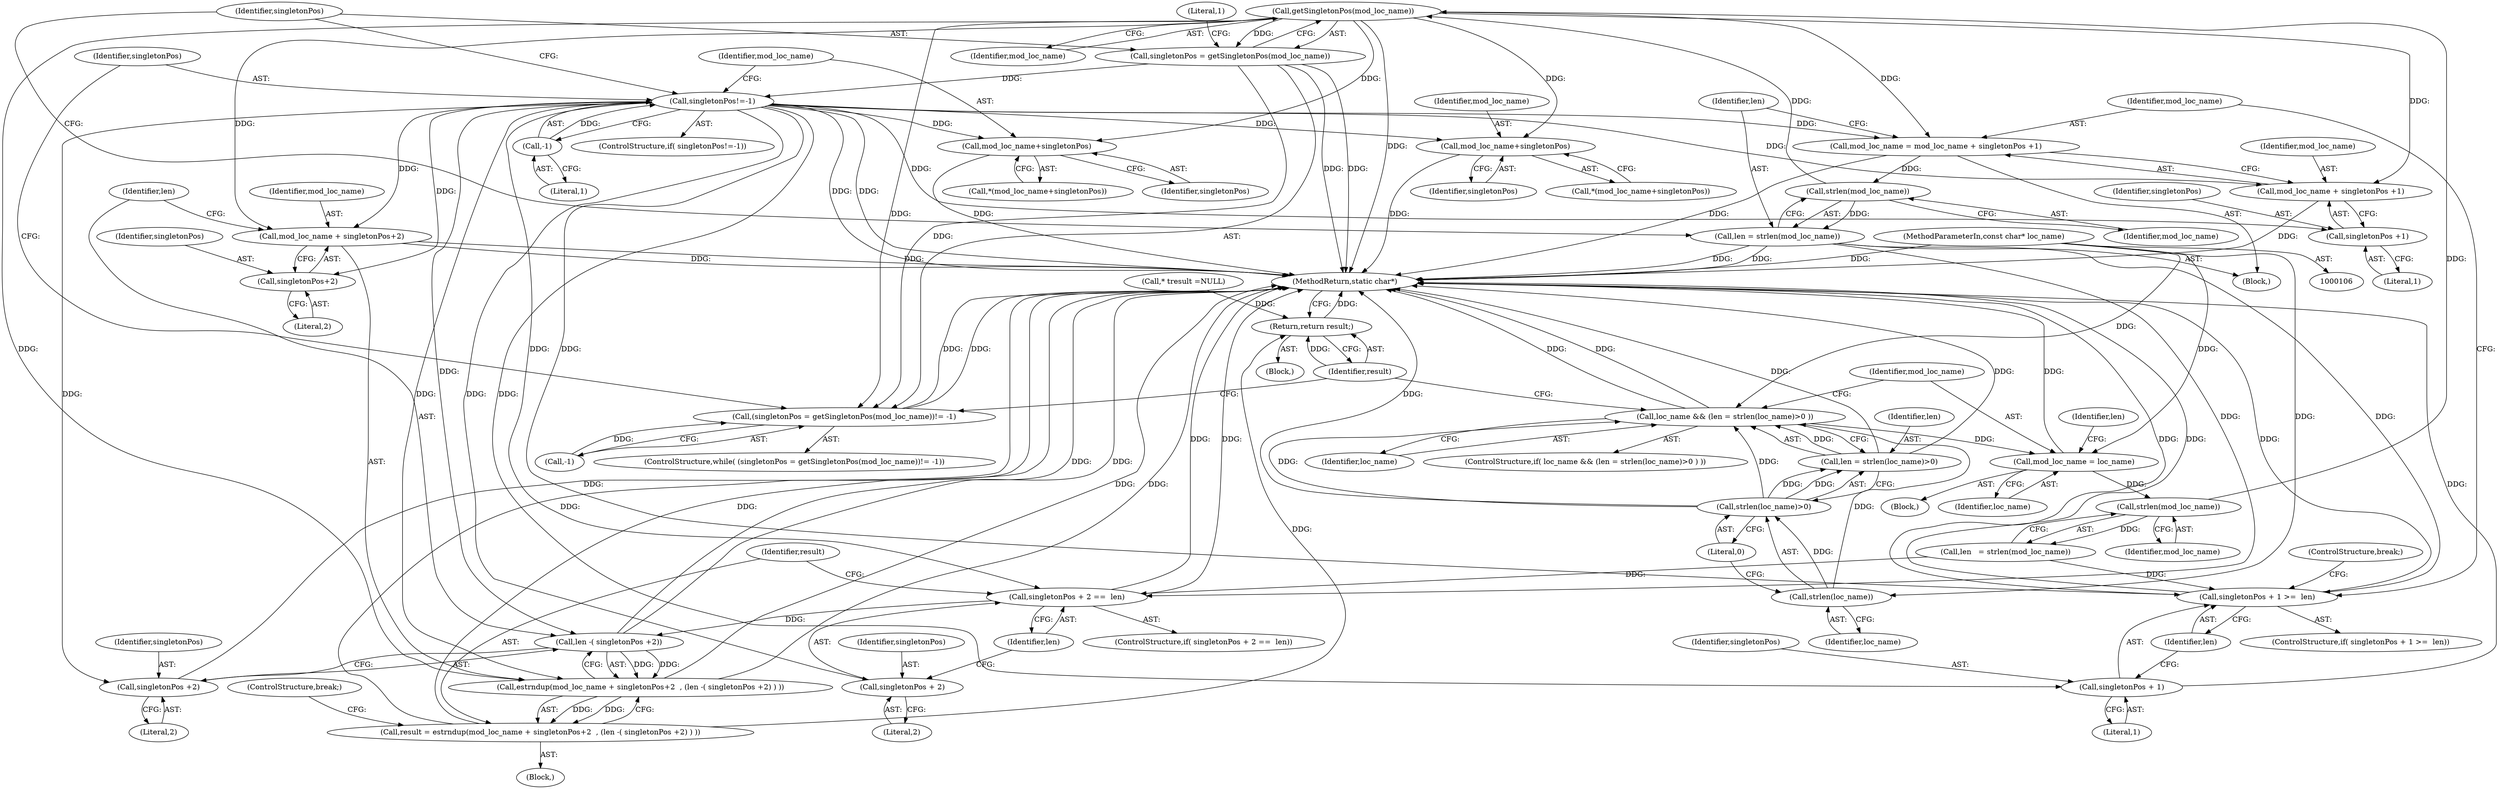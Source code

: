 digraph "0_php-src_97eff7eb57fc2320c267a949cffd622c38712484?w=1_24@pointer" {
"1000146" [label="(Call,getSingletonPos(mod_loc_name))"];
"1000216" [label="(Call,strlen(mod_loc_name))"];
"1000207" [label="(Call,mod_loc_name = mod_loc_name + singletonPos +1)"];
"1000146" [label="(Call,getSingletonPos(mod_loc_name))"];
"1000140" [label="(Call,strlen(mod_loc_name))"];
"1000135" [label="(Call,mod_loc_name = loc_name)"];
"1000126" [label="(Call,loc_name && (len = strlen(loc_name)>0 ))"];
"1000131" [label="(Call,strlen(loc_name))"];
"1000107" [label="(MethodParameterIn,const char* loc_name)"];
"1000128" [label="(Call,len = strlen(loc_name)>0)"];
"1000130" [label="(Call,strlen(loc_name)>0)"];
"1000152" [label="(Call,singletonPos!=-1)"];
"1000144" [label="(Call,singletonPos = getSingletonPos(mod_loc_name))"];
"1000154" [label="(Call,-1)"];
"1000143" [label="(Call,(singletonPos = getSingletonPos(mod_loc_name))!= -1)"];
"1000161" [label="(Call,mod_loc_name+singletonPos)"];
"1000167" [label="(Call,mod_loc_name+singletonPos)"];
"1000173" [label="(Call,singletonPos + 2 ==  len)"];
"1000189" [label="(Call,len -( singletonPos +2))"];
"1000183" [label="(Call,estrndup(mod_loc_name + singletonPos+2  , (len -( singletonPos +2) ) ))"];
"1000181" [label="(Call,result = estrndup(mod_loc_name + singletonPos+2  , (len -( singletonPos +2) ) ))"];
"1000218" [label="(Return,return result;)"];
"1000174" [label="(Call,singletonPos + 2)"];
"1000184" [label="(Call,mod_loc_name + singletonPos+2)"];
"1000186" [label="(Call,singletonPos+2)"];
"1000191" [label="(Call,singletonPos +2)"];
"1000198" [label="(Call,singletonPos + 1 >=  len)"];
"1000199" [label="(Call,singletonPos + 1)"];
"1000209" [label="(Call,mod_loc_name + singletonPos +1)"];
"1000214" [label="(Call,len = strlen(mod_loc_name))"];
"1000211" [label="(Call,singletonPos +1)"];
"1000135" [label="(Call,mod_loc_name = loc_name)"];
"1000219" [label="(Identifier,result)"];
"1000163" [label="(Identifier,singletonPos)"];
"1000191" [label="(Call,singletonPos +2)"];
"1000161" [label="(Call,mod_loc_name+singletonPos)"];
"1000213" [label="(Literal,1)"];
"1000176" [label="(Literal,2)"];
"1000199" [label="(Call,singletonPos + 1)"];
"1000107" [label="(MethodParameterIn,const char* loc_name)"];
"1000125" [label="(ControlStructure,if( loc_name && (len = strlen(loc_name)>0 ) ))"];
"1000192" [label="(Identifier,singletonPos)"];
"1000143" [label="(Call,(singletonPos = getSingletonPos(mod_loc_name))!= -1)"];
"1000154" [label="(Call,-1)"];
"1000134" [label="(Block,)"];
"1000172" [label="(ControlStructure,if( singletonPos + 2 ==  len))"];
"1000186" [label="(Call,singletonPos+2)"];
"1000147" [label="(Identifier,mod_loc_name)"];
"1000183" [label="(Call,estrndup(mod_loc_name + singletonPos+2  , (len -( singletonPos +2) ) ))"];
"1000212" [label="(Identifier,singletonPos)"];
"1000185" [label="(Identifier,mod_loc_name)"];
"1000166" [label="(Call,*(mod_loc_name+singletonPos))"];
"1000142" [label="(ControlStructure,while( (singletonPos = getSingletonPos(mod_loc_name))!= -1))"];
"1000127" [label="(Identifier,loc_name)"];
"1000132" [label="(Identifier,loc_name)"];
"1000177" [label="(Identifier,len)"];
"1000211" [label="(Call,singletonPos +1)"];
"1000148" [label="(Call,-1)"];
"1000140" [label="(Call,strlen(mod_loc_name))"];
"1000167" [label="(Call,mod_loc_name+singletonPos)"];
"1000131" [label="(Call,strlen(loc_name))"];
"1000174" [label="(Call,singletonPos + 2)"];
"1000149" [label="(Literal,1)"];
"1000184" [label="(Call,mod_loc_name + singletonPos+2)"];
"1000190" [label="(Identifier,len)"];
"1000182" [label="(Identifier,result)"];
"1000141" [label="(Identifier,mod_loc_name)"];
"1000151" [label="(ControlStructure,if( singletonPos!=-1))"];
"1000126" [label="(Call,loc_name && (len = strlen(loc_name)>0 ))"];
"1000139" [label="(Identifier,len)"];
"1000207" [label="(Call,mod_loc_name = mod_loc_name + singletonPos +1)"];
"1000160" [label="(Call,*(mod_loc_name+singletonPos))"];
"1000217" [label="(Identifier,mod_loc_name)"];
"1000138" [label="(Call,len   = strlen(mod_loc_name))"];
"1000129" [label="(Identifier,len)"];
"1000128" [label="(Call,len = strlen(loc_name)>0)"];
"1000187" [label="(Identifier,singletonPos)"];
"1000215" [label="(Identifier,len)"];
"1000201" [label="(Literal,1)"];
"1000130" [label="(Call,strlen(loc_name)>0)"];
"1000169" [label="(Identifier,singletonPos)"];
"1000189" [label="(Call,len -( singletonPos +2))"];
"1000209" [label="(Call,mod_loc_name + singletonPos +1)"];
"1000136" [label="(Identifier,mod_loc_name)"];
"1000168" [label="(Identifier,mod_loc_name)"];
"1000188" [label="(Literal,2)"];
"1000181" [label="(Call,result = estrndup(mod_loc_name + singletonPos+2  , (len -( singletonPos +2) ) ))"];
"1000200" [label="(Identifier,singletonPos)"];
"1000206" [label="(Block,)"];
"1000110" [label="(Call,* \tresult =NULL)"];
"1000220" [label="(MethodReturn,static char*)"];
"1000153" [label="(Identifier,singletonPos)"];
"1000218" [label="(Return,return result;)"];
"1000180" [label="(Block,)"];
"1000144" [label="(Call,singletonPos = getSingletonPos(mod_loc_name))"];
"1000137" [label="(Identifier,loc_name)"];
"1000202" [label="(Identifier,len)"];
"1000198" [label="(Call,singletonPos + 1 >=  len)"];
"1000197" [label="(ControlStructure,if( singletonPos + 1 >=  len))"];
"1000146" [label="(Call,getSingletonPos(mod_loc_name))"];
"1000175" [label="(Identifier,singletonPos)"];
"1000162" [label="(Identifier,mod_loc_name)"];
"1000155" [label="(Literal,1)"];
"1000194" [label="(ControlStructure,break;)"];
"1000108" [label="(Block,)"];
"1000204" [label="(ControlStructure,break;)"];
"1000214" [label="(Call,len = strlen(mod_loc_name))"];
"1000216" [label="(Call,strlen(mod_loc_name))"];
"1000210" [label="(Identifier,mod_loc_name)"];
"1000133" [label="(Literal,0)"];
"1000173" [label="(Call,singletonPos + 2 ==  len)"];
"1000208" [label="(Identifier,mod_loc_name)"];
"1000145" [label="(Identifier,singletonPos)"];
"1000193" [label="(Literal,2)"];
"1000152" [label="(Call,singletonPos!=-1)"];
"1000146" -> "1000144"  [label="AST: "];
"1000146" -> "1000147"  [label="CFG: "];
"1000147" -> "1000146"  [label="AST: "];
"1000144" -> "1000146"  [label="CFG: "];
"1000146" -> "1000220"  [label="DDG: "];
"1000146" -> "1000143"  [label="DDG: "];
"1000146" -> "1000144"  [label="DDG: "];
"1000216" -> "1000146"  [label="DDG: "];
"1000140" -> "1000146"  [label="DDG: "];
"1000146" -> "1000161"  [label="DDG: "];
"1000146" -> "1000167"  [label="DDG: "];
"1000146" -> "1000183"  [label="DDG: "];
"1000146" -> "1000184"  [label="DDG: "];
"1000146" -> "1000207"  [label="DDG: "];
"1000146" -> "1000209"  [label="DDG: "];
"1000216" -> "1000214"  [label="AST: "];
"1000216" -> "1000217"  [label="CFG: "];
"1000217" -> "1000216"  [label="AST: "];
"1000214" -> "1000216"  [label="CFG: "];
"1000216" -> "1000214"  [label="DDG: "];
"1000207" -> "1000216"  [label="DDG: "];
"1000207" -> "1000206"  [label="AST: "];
"1000207" -> "1000209"  [label="CFG: "];
"1000208" -> "1000207"  [label="AST: "];
"1000209" -> "1000207"  [label="AST: "];
"1000215" -> "1000207"  [label="CFG: "];
"1000207" -> "1000220"  [label="DDG: "];
"1000152" -> "1000207"  [label="DDG: "];
"1000140" -> "1000138"  [label="AST: "];
"1000140" -> "1000141"  [label="CFG: "];
"1000141" -> "1000140"  [label="AST: "];
"1000138" -> "1000140"  [label="CFG: "];
"1000140" -> "1000138"  [label="DDG: "];
"1000135" -> "1000140"  [label="DDG: "];
"1000135" -> "1000134"  [label="AST: "];
"1000135" -> "1000137"  [label="CFG: "];
"1000136" -> "1000135"  [label="AST: "];
"1000137" -> "1000135"  [label="AST: "];
"1000139" -> "1000135"  [label="CFG: "];
"1000135" -> "1000220"  [label="DDG: "];
"1000126" -> "1000135"  [label="DDG: "];
"1000107" -> "1000135"  [label="DDG: "];
"1000126" -> "1000125"  [label="AST: "];
"1000126" -> "1000127"  [label="CFG: "];
"1000126" -> "1000128"  [label="CFG: "];
"1000127" -> "1000126"  [label="AST: "];
"1000128" -> "1000126"  [label="AST: "];
"1000136" -> "1000126"  [label="CFG: "];
"1000219" -> "1000126"  [label="CFG: "];
"1000126" -> "1000220"  [label="DDG: "];
"1000126" -> "1000220"  [label="DDG: "];
"1000131" -> "1000126"  [label="DDG: "];
"1000107" -> "1000126"  [label="DDG: "];
"1000128" -> "1000126"  [label="DDG: "];
"1000130" -> "1000126"  [label="DDG: "];
"1000130" -> "1000126"  [label="DDG: "];
"1000131" -> "1000130"  [label="AST: "];
"1000131" -> "1000132"  [label="CFG: "];
"1000132" -> "1000131"  [label="AST: "];
"1000133" -> "1000131"  [label="CFG: "];
"1000131" -> "1000130"  [label="DDG: "];
"1000107" -> "1000131"  [label="DDG: "];
"1000107" -> "1000106"  [label="AST: "];
"1000107" -> "1000220"  [label="DDG: "];
"1000128" -> "1000130"  [label="CFG: "];
"1000129" -> "1000128"  [label="AST: "];
"1000130" -> "1000128"  [label="AST: "];
"1000128" -> "1000220"  [label="DDG: "];
"1000128" -> "1000220"  [label="DDG: "];
"1000130" -> "1000128"  [label="DDG: "];
"1000130" -> "1000128"  [label="DDG: "];
"1000130" -> "1000133"  [label="CFG: "];
"1000133" -> "1000130"  [label="AST: "];
"1000130" -> "1000220"  [label="DDG: "];
"1000152" -> "1000151"  [label="AST: "];
"1000152" -> "1000154"  [label="CFG: "];
"1000153" -> "1000152"  [label="AST: "];
"1000154" -> "1000152"  [label="AST: "];
"1000145" -> "1000152"  [label="CFG: "];
"1000162" -> "1000152"  [label="CFG: "];
"1000152" -> "1000220"  [label="DDG: "];
"1000152" -> "1000220"  [label="DDG: "];
"1000144" -> "1000152"  [label="DDG: "];
"1000154" -> "1000152"  [label="DDG: "];
"1000152" -> "1000161"  [label="DDG: "];
"1000152" -> "1000167"  [label="DDG: "];
"1000152" -> "1000173"  [label="DDG: "];
"1000152" -> "1000174"  [label="DDG: "];
"1000152" -> "1000183"  [label="DDG: "];
"1000152" -> "1000184"  [label="DDG: "];
"1000152" -> "1000186"  [label="DDG: "];
"1000152" -> "1000189"  [label="DDG: "];
"1000152" -> "1000191"  [label="DDG: "];
"1000152" -> "1000198"  [label="DDG: "];
"1000152" -> "1000199"  [label="DDG: "];
"1000152" -> "1000209"  [label="DDG: "];
"1000152" -> "1000211"  [label="DDG: "];
"1000144" -> "1000143"  [label="AST: "];
"1000145" -> "1000144"  [label="AST: "];
"1000149" -> "1000144"  [label="CFG: "];
"1000144" -> "1000220"  [label="DDG: "];
"1000144" -> "1000220"  [label="DDG: "];
"1000144" -> "1000143"  [label="DDG: "];
"1000154" -> "1000155"  [label="CFG: "];
"1000155" -> "1000154"  [label="AST: "];
"1000143" -> "1000142"  [label="AST: "];
"1000143" -> "1000148"  [label="CFG: "];
"1000148" -> "1000143"  [label="AST: "];
"1000153" -> "1000143"  [label="CFG: "];
"1000219" -> "1000143"  [label="CFG: "];
"1000143" -> "1000220"  [label="DDG: "];
"1000143" -> "1000220"  [label="DDG: "];
"1000148" -> "1000143"  [label="DDG: "];
"1000161" -> "1000160"  [label="AST: "];
"1000161" -> "1000163"  [label="CFG: "];
"1000162" -> "1000161"  [label="AST: "];
"1000163" -> "1000161"  [label="AST: "];
"1000160" -> "1000161"  [label="CFG: "];
"1000161" -> "1000220"  [label="DDG: "];
"1000167" -> "1000166"  [label="AST: "];
"1000167" -> "1000169"  [label="CFG: "];
"1000168" -> "1000167"  [label="AST: "];
"1000169" -> "1000167"  [label="AST: "];
"1000166" -> "1000167"  [label="CFG: "];
"1000167" -> "1000220"  [label="DDG: "];
"1000173" -> "1000172"  [label="AST: "];
"1000173" -> "1000177"  [label="CFG: "];
"1000174" -> "1000173"  [label="AST: "];
"1000177" -> "1000173"  [label="AST: "];
"1000182" -> "1000173"  [label="CFG: "];
"1000173" -> "1000220"  [label="DDG: "];
"1000173" -> "1000220"  [label="DDG: "];
"1000138" -> "1000173"  [label="DDG: "];
"1000214" -> "1000173"  [label="DDG: "];
"1000173" -> "1000189"  [label="DDG: "];
"1000189" -> "1000183"  [label="AST: "];
"1000189" -> "1000191"  [label="CFG: "];
"1000190" -> "1000189"  [label="AST: "];
"1000191" -> "1000189"  [label="AST: "];
"1000183" -> "1000189"  [label="CFG: "];
"1000189" -> "1000220"  [label="DDG: "];
"1000189" -> "1000220"  [label="DDG: "];
"1000189" -> "1000183"  [label="DDG: "];
"1000189" -> "1000183"  [label="DDG: "];
"1000183" -> "1000181"  [label="AST: "];
"1000184" -> "1000183"  [label="AST: "];
"1000181" -> "1000183"  [label="CFG: "];
"1000183" -> "1000220"  [label="DDG: "];
"1000183" -> "1000220"  [label="DDG: "];
"1000183" -> "1000181"  [label="DDG: "];
"1000183" -> "1000181"  [label="DDG: "];
"1000181" -> "1000180"  [label="AST: "];
"1000182" -> "1000181"  [label="AST: "];
"1000194" -> "1000181"  [label="CFG: "];
"1000181" -> "1000220"  [label="DDG: "];
"1000181" -> "1000220"  [label="DDG: "];
"1000181" -> "1000218"  [label="DDG: "];
"1000218" -> "1000108"  [label="AST: "];
"1000218" -> "1000219"  [label="CFG: "];
"1000219" -> "1000218"  [label="AST: "];
"1000220" -> "1000218"  [label="CFG: "];
"1000218" -> "1000220"  [label="DDG: "];
"1000219" -> "1000218"  [label="DDG: "];
"1000110" -> "1000218"  [label="DDG: "];
"1000174" -> "1000176"  [label="CFG: "];
"1000175" -> "1000174"  [label="AST: "];
"1000176" -> "1000174"  [label="AST: "];
"1000177" -> "1000174"  [label="CFG: "];
"1000184" -> "1000186"  [label="CFG: "];
"1000185" -> "1000184"  [label="AST: "];
"1000186" -> "1000184"  [label="AST: "];
"1000190" -> "1000184"  [label="CFG: "];
"1000184" -> "1000220"  [label="DDG: "];
"1000184" -> "1000220"  [label="DDG: "];
"1000186" -> "1000188"  [label="CFG: "];
"1000187" -> "1000186"  [label="AST: "];
"1000188" -> "1000186"  [label="AST: "];
"1000191" -> "1000193"  [label="CFG: "];
"1000192" -> "1000191"  [label="AST: "];
"1000193" -> "1000191"  [label="AST: "];
"1000191" -> "1000220"  [label="DDG: "];
"1000198" -> "1000197"  [label="AST: "];
"1000198" -> "1000202"  [label="CFG: "];
"1000199" -> "1000198"  [label="AST: "];
"1000202" -> "1000198"  [label="AST: "];
"1000204" -> "1000198"  [label="CFG: "];
"1000208" -> "1000198"  [label="CFG: "];
"1000198" -> "1000220"  [label="DDG: "];
"1000198" -> "1000220"  [label="DDG: "];
"1000198" -> "1000220"  [label="DDG: "];
"1000138" -> "1000198"  [label="DDG: "];
"1000214" -> "1000198"  [label="DDG: "];
"1000199" -> "1000201"  [label="CFG: "];
"1000200" -> "1000199"  [label="AST: "];
"1000201" -> "1000199"  [label="AST: "];
"1000202" -> "1000199"  [label="CFG: "];
"1000199" -> "1000220"  [label="DDG: "];
"1000209" -> "1000211"  [label="CFG: "];
"1000210" -> "1000209"  [label="AST: "];
"1000211" -> "1000209"  [label="AST: "];
"1000209" -> "1000220"  [label="DDG: "];
"1000214" -> "1000206"  [label="AST: "];
"1000215" -> "1000214"  [label="AST: "];
"1000145" -> "1000214"  [label="CFG: "];
"1000214" -> "1000220"  [label="DDG: "];
"1000214" -> "1000220"  [label="DDG: "];
"1000211" -> "1000213"  [label="CFG: "];
"1000212" -> "1000211"  [label="AST: "];
"1000213" -> "1000211"  [label="AST: "];
}
